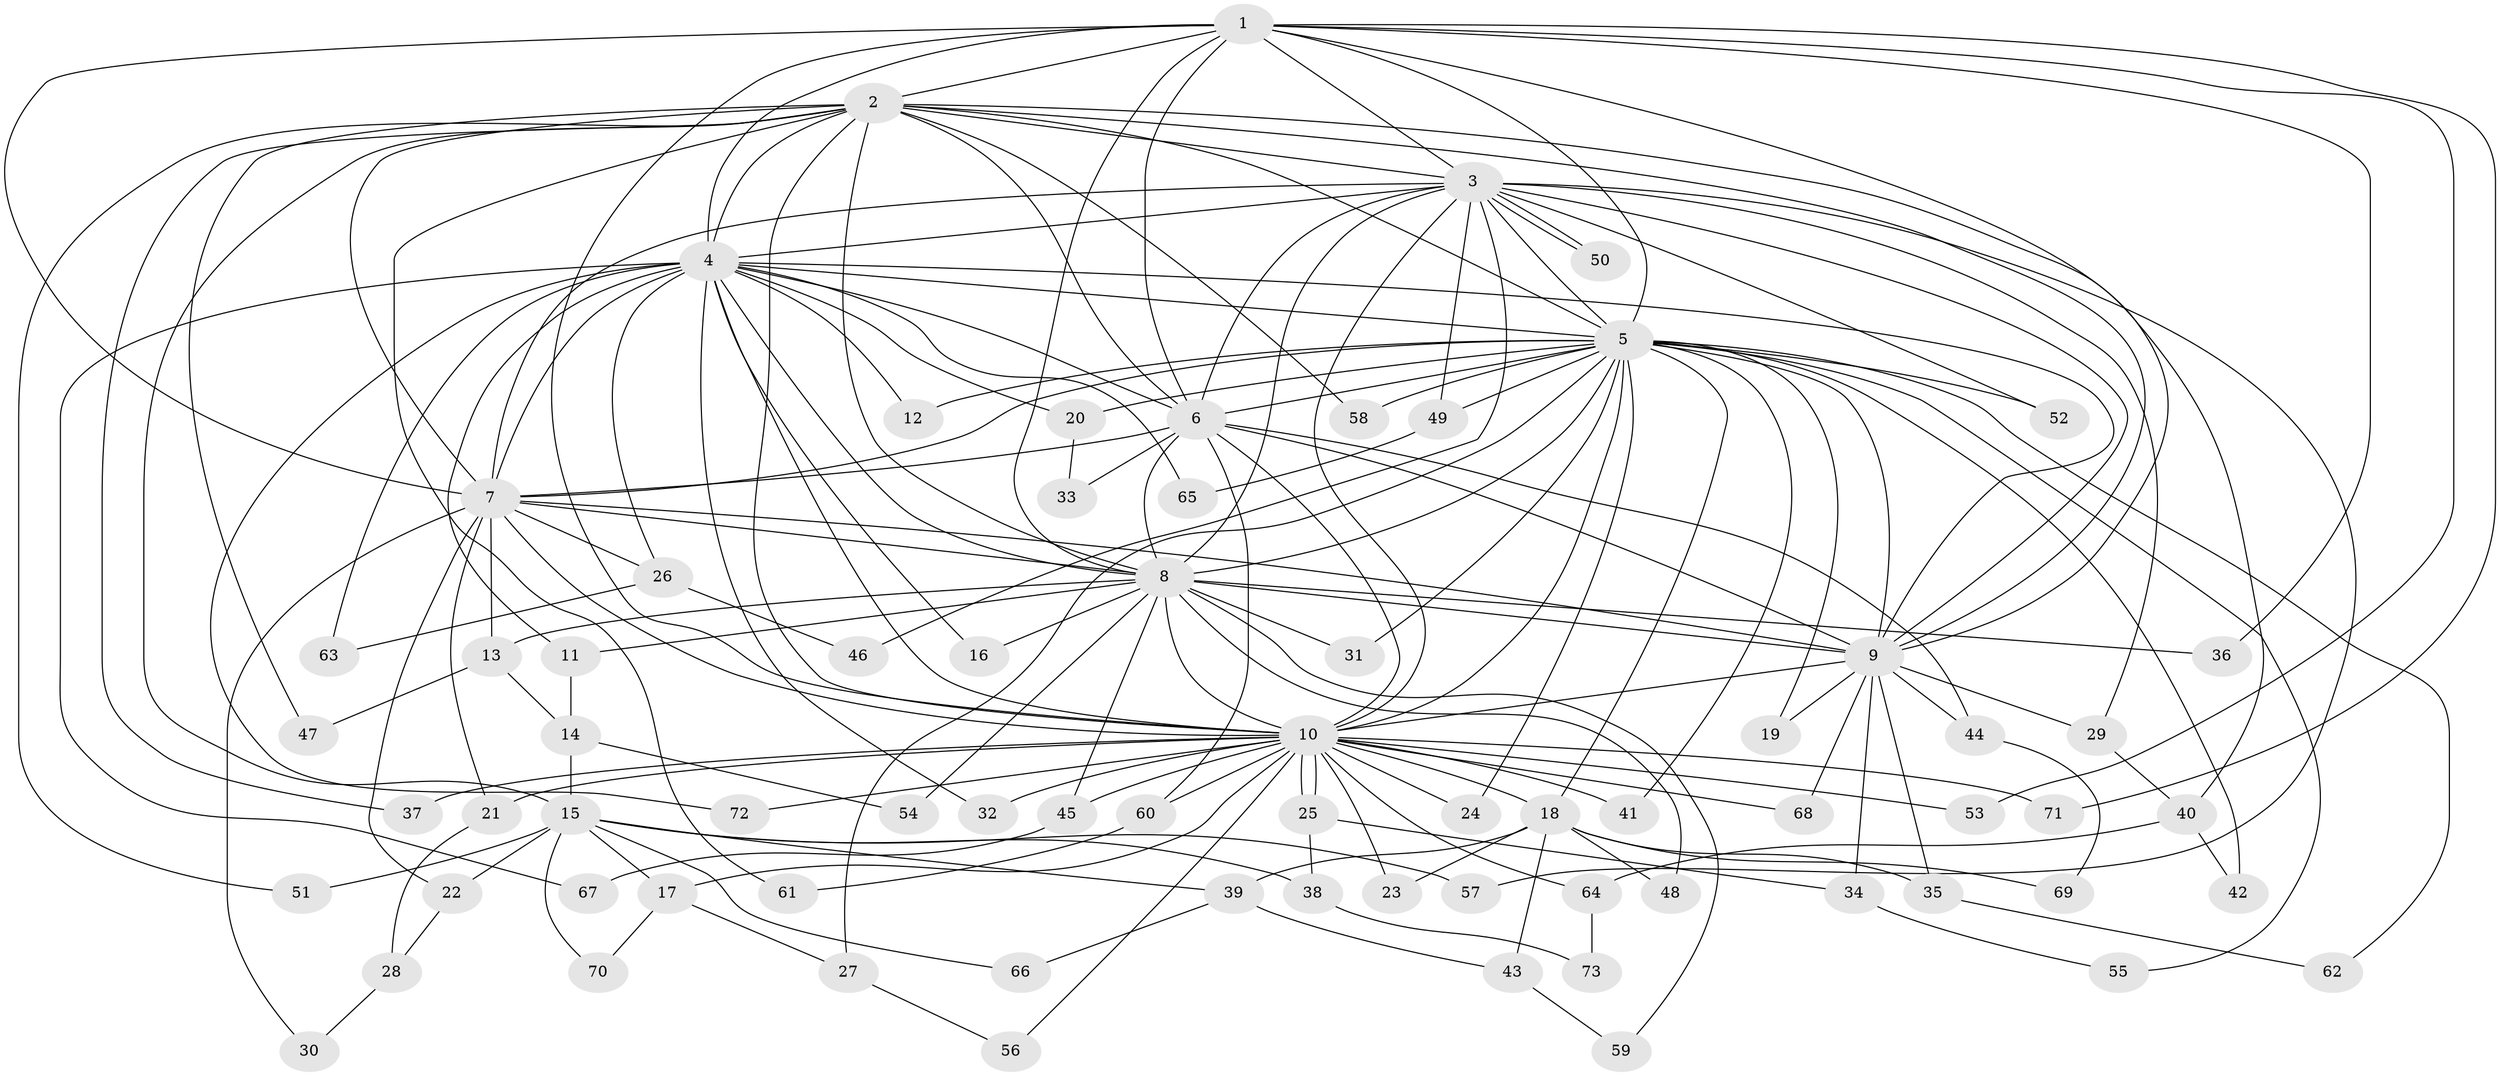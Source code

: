 // Generated by graph-tools (version 1.1) at 2025/25/03/09/25 03:25:40]
// undirected, 73 vertices, 171 edges
graph export_dot {
graph [start="1"]
  node [color=gray90,style=filled];
  1;
  2;
  3;
  4;
  5;
  6;
  7;
  8;
  9;
  10;
  11;
  12;
  13;
  14;
  15;
  16;
  17;
  18;
  19;
  20;
  21;
  22;
  23;
  24;
  25;
  26;
  27;
  28;
  29;
  30;
  31;
  32;
  33;
  34;
  35;
  36;
  37;
  38;
  39;
  40;
  41;
  42;
  43;
  44;
  45;
  46;
  47;
  48;
  49;
  50;
  51;
  52;
  53;
  54;
  55;
  56;
  57;
  58;
  59;
  60;
  61;
  62;
  63;
  64;
  65;
  66;
  67;
  68;
  69;
  70;
  71;
  72;
  73;
  1 -- 2;
  1 -- 3;
  1 -- 4;
  1 -- 5;
  1 -- 6;
  1 -- 7;
  1 -- 8;
  1 -- 9;
  1 -- 10;
  1 -- 36;
  1 -- 53;
  1 -- 71;
  2 -- 3;
  2 -- 4;
  2 -- 5;
  2 -- 6;
  2 -- 7;
  2 -- 8;
  2 -- 9;
  2 -- 10;
  2 -- 15;
  2 -- 37;
  2 -- 40;
  2 -- 47;
  2 -- 51;
  2 -- 58;
  2 -- 61;
  3 -- 4;
  3 -- 5;
  3 -- 6;
  3 -- 7;
  3 -- 8;
  3 -- 9;
  3 -- 10;
  3 -- 29;
  3 -- 46;
  3 -- 49;
  3 -- 50;
  3 -- 50;
  3 -- 52;
  3 -- 57;
  4 -- 5;
  4 -- 6;
  4 -- 7;
  4 -- 8;
  4 -- 9;
  4 -- 10;
  4 -- 11;
  4 -- 12;
  4 -- 16;
  4 -- 20;
  4 -- 26;
  4 -- 32;
  4 -- 63;
  4 -- 65;
  4 -- 67;
  4 -- 72;
  5 -- 6;
  5 -- 7;
  5 -- 8;
  5 -- 9;
  5 -- 10;
  5 -- 12;
  5 -- 18;
  5 -- 19;
  5 -- 20;
  5 -- 24;
  5 -- 27;
  5 -- 31;
  5 -- 41;
  5 -- 42;
  5 -- 49;
  5 -- 52;
  5 -- 55;
  5 -- 58;
  5 -- 62;
  6 -- 7;
  6 -- 8;
  6 -- 9;
  6 -- 10;
  6 -- 33;
  6 -- 44;
  6 -- 60;
  7 -- 8;
  7 -- 9;
  7 -- 10;
  7 -- 13;
  7 -- 21;
  7 -- 22;
  7 -- 26;
  7 -- 30;
  8 -- 9;
  8 -- 10;
  8 -- 11;
  8 -- 13;
  8 -- 16;
  8 -- 31;
  8 -- 36;
  8 -- 45;
  8 -- 48;
  8 -- 54;
  8 -- 59;
  9 -- 10;
  9 -- 19;
  9 -- 29;
  9 -- 34;
  9 -- 35;
  9 -- 44;
  9 -- 68;
  10 -- 17;
  10 -- 18;
  10 -- 21;
  10 -- 23;
  10 -- 24;
  10 -- 25;
  10 -- 25;
  10 -- 32;
  10 -- 37;
  10 -- 41;
  10 -- 45;
  10 -- 53;
  10 -- 56;
  10 -- 60;
  10 -- 64;
  10 -- 68;
  10 -- 71;
  10 -- 72;
  11 -- 14;
  13 -- 14;
  13 -- 47;
  14 -- 15;
  14 -- 54;
  15 -- 17;
  15 -- 22;
  15 -- 38;
  15 -- 39;
  15 -- 51;
  15 -- 57;
  15 -- 66;
  15 -- 70;
  17 -- 27;
  17 -- 70;
  18 -- 23;
  18 -- 35;
  18 -- 39;
  18 -- 43;
  18 -- 48;
  18 -- 69;
  20 -- 33;
  21 -- 28;
  22 -- 28;
  25 -- 34;
  25 -- 38;
  26 -- 46;
  26 -- 63;
  27 -- 56;
  28 -- 30;
  29 -- 40;
  34 -- 55;
  35 -- 62;
  38 -- 73;
  39 -- 43;
  39 -- 66;
  40 -- 42;
  40 -- 64;
  43 -- 59;
  44 -- 69;
  45 -- 67;
  49 -- 65;
  60 -- 61;
  64 -- 73;
}
